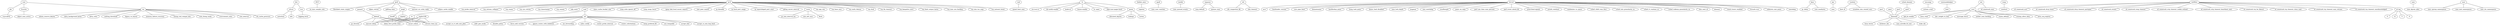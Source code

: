 graph {
	overlap=false splines=true
	abi
	root -- abi
	fscache
	root -- fscache
	vm
	root -- vm
	vsyscall32
	abi -- vsyscall32
	cdrom
	dev -- cdrom
	scsi
	dev -- scsi
	autoclose
	cdrom -- autoclose
	info
	cdrom -- info
	oa_max_sample_rate
	i915 -- oa_max_sample_rate
	default
	parport -- default
	anycast_delay
	default -- anycast_delay
	delay_first_probe_time
	default -- delay_first_probe_time
	gc_thresh2
	default -- gc_thresh2
	mcast_solicit
	default -- mcast_solicit
	retrans_time_ms
	default -- retrans_time_ms
	speed_limit_max
	raid -- speed_limit_max
	logging_level
	scsi -- logging_level
	"aio-max-nr"
	fs -- "aio-max-nr"
	"dir-notify-enable"
	fs -- "dir-notify-enable"
	"inode-nr"
	fs -- "inode-nr"
	"leases-enable"
	fs -- "leases-enable"
	nr_open
	fs -- nr_open
	"pipe-user-pages-hard"
	fs -- "pipe-user-pages-hard"
	quota
	fs -- quota
	register
	binfmt_misc -- register
	max_user_watches
	epoll -- max_user_watches
	max_queued_events
	inotify -- max_queued_events
	msg_default
	mqueue -- msg_default
	queues_max
	mqueue -- queues_max
	nfs_congestion_kb
	nfs -- nfs_congestion_kb
	nlm_timeout
	nfs -- nlm_timeout
	allocated_dquots
	quota -- allocated_dquots
	lookups
	quota -- lookups
	writes
	quota -- writes
	object_max_active
	fscache -- object_max_active
	acct
	kernel -- acct
	bootloader_version
	kernel -- bootloader_version
	core_pipe_limit
	kernel -- core_pipe_limit
	domainname
	kernel -- domainname
	hardlockup_panic
	kernel -- hardlockup_panic
	hung_task_panic
	kernel -- hung_task_panic
	kexec_load_disabled
	kernel -- kexec_load_disabled
	max_lock_depth
	kernel -- max_lock_depth
	msgmax
	kernel -- msgmax
	nmi_watchdog
	kernel -- nmi_watchdog
	overflowgid
	kernel -- overflowgid
	panic_on_oops
	kernel -- panic_on_oops
	perf_cpu_time_max_percent
	kernel -- perf_cpu_time_max_percent
	perf_event_mlock_kb
	kernel -- perf_event_mlock_kb
	"print-fatal-signals"
	kernel -- "print-fatal-signals"
	printk_ratelimit
	kernel -- printk_ratelimit
	randomize_va_space
	kernel -- randomize_va_space
	sched_child_runs_first
	kernel -- sched_child_runs_first
	sched_min_granularity_ns
	kernel -- sched_min_granularity_ns
	sched_rt_runtime_us
	kernel -- sched_rt_runtime_us
	sched_wakeup_granularity_ns
	kernel -- sched_wakeup_granularity_ns
	shm_next_id
	kernel -- shm_next_id
	shmmni
	kernel -- shmmni
	stack_tracer_enabled
	kernel -- stack_tracer_enabled
	"threads-max"
	kernel -- "threads-max"
	unknown_nmi_panic
	kernel -- unknown_nmi_panic
	watchdog
	kernel -- watchdog
	gc_delay
	keys -- gc_delay
	root_maxbytes
	keys -- root_maxbytes
	max
	pty -- max
	boot_id
	random -- boot_id
	urandom_min_reseed_secs
	random -- urandom_min_reseed_secs
	cpu0
	sched_domain -- cpu0
	domain0
	cpu0 -- domain0
	busy_factor
	domain0 -- busy_factor
	forkexec_idx
	domain0 -- forkexec_idx
	max_newidle_lb_cost
	domain0 -- max_newidle_lb_cost
	wake_idx
	domain0 -- wake_idx
	domain0
	cpu1 -- domain0
	domain0
	cpu2 -- domain0
	domain0
	cpu3 -- domain0
	actions_avail
	seccomp -- actions_avail
	bset
	usermodehelper -- bset
	core
	net -- core
	nf_conntrack_max
	net -- nf_conntrack_max
	bpf_jit_enable
	core -- bpf_jit_enable
	busy_read
	core -- busy_read
	dev_weight_tx_bias
	core -- dev_weight_tx_bias
	message_burst
	core -- message_burst
	netdev_max_backlog
	core -- netdev_max_backlog
	rmem_default
	core -- rmem_default
	tstamp_allow_data
	core -- tstamp_allow_data
	xfrm_acq_expires
	core -- xfrm_acq_expires
	cipso_cache_bucket_size
	ipv4 -- cipso_cache_bucket_size
	conf
	ipv4 -- conf
	icmp_echo_ignore_all
	ipv4 -- icmp_echo_ignore_all
	icmp_msgs_burst
	ipv4 -- icmp_msgs_burst
	igmp_link_local_mcast_reports
	ipv4 -- igmp_link_local_mcast_reports
	inet_peer_maxttl
	ipv4 -- inet_peer_maxttl
	ip_dynaddr
	ipv4 -- ip_dynaddr
	ip_local_port_range
	ipv4 -- ip_local_port_range
	ip_unprivileged_port_start
	ipv4 -- ip_unprivileged_port_start
	ipfrag_secret_interval
	ipv4 -- ipfrag_secret_interval
	route
	ipv4 -- route
	tcp_app_win
	ipv4 -- tcp_app_win
	tcp_base_mss
	ipv4 -- tcp_base_mss
	tcp_early_demux
	ipv4 -- tcp_early_demux
	tcp_fack
	ipv4 -- tcp_fack
	tcp_fin_timeout
	ipv4 -- tcp_fin_timeout
	tcp_keepalive_intvl
	ipv4 -- tcp_keepalive_intvl
	tcp_limit_output_bytes
	ipv4 -- tcp_limit_output_bytes
	tcp_max_syn_backlog
	ipv4 -- tcp_max_syn_backlog
	tcp_min_tso_segs
	ipv4 -- tcp_min_tso_segs
	tcp_notsent_lowat
	ipv4 -- tcp_notsent_lowat
	tcp_probe_interval
	ipv4 -- tcp_probe_interval
	tcp_retrans_collapse
	ipv4 -- tcp_retrans_collapse
	tcp_rmem
	ipv4 -- tcp_rmem
	tcp_syn_retries
	ipv4 -- tcp_syn_retries
	tcp_timestamps
	ipv4 -- tcp_timestamps
	tcp_wmem
	ipv4 -- tcp_wmem
	udp_mem
	ipv4 -- udp_mem
	all
	conf -- all
	lo
	conf -- lo
	accept_dad
	all -- accept_dad
	accept_ra_min_hop_limit
	all -- accept_ra_min_hop_limit
	accept_ra_rt_info_min_plen
	all -- accept_ra_rt_info_min_plen
	addr_gen_mode
	all -- addr_gen_mode
	disable_policy
	all -- disable_policy
	force_mld_version
	all -- force_mld_version
	ignore_routes_with_linkdown
	all -- ignore_routes_with_linkdown
	mc_forwarding
	all -- mc_forwarding
	ndisc_notify
	all -- ndisc_notify
	router_probe_interval
	all -- router_probe_interval
	router_solicitations
	all -- router_solicitations
	temp_prefered_lft
	all -- temp_prefered_lft
	use_tempaddr
	all -- use_tempaddr
	anycast_delay
	bond0 -- anycast_delay
	delay_first_probe_time
	bond0 -- delay_first_probe_time
	mcast_solicit
	bond0 -- mcast_solicit
	retrans_time_ms
	bond0 -- retrans_time_ms
	anycast_delay
	enp0s31f6 -- anycast_delay
	delay_first_probe_time
	enp0s31f6 -- delay_first_probe_time
	mcast_solicit
	enp0s31f6 -- mcast_solicit
	retrans_time_ms
	enp0s31f6 -- retrans_time_ms
	anycast_delay
	lo -- anycast_delay
	delay_first_probe_time
	lo -- delay_first_probe_time
	mcast_solicit
	lo -- mcast_solicit
	retrans_time_ms
	lo -- retrans_time_ms
	anycast_delay
	wlp4s0 -- anycast_delay
	delay_first_probe_time
	wlp4s0 -- delay_first_probe_time
	mcast_solicit
	wlp4s0 -- mcast_solicit
	retrans_time_ms
	wlp4s0 -- retrans_time_ms
	bond0
	neigh -- bond0
	wlp4s0
	neigh -- wlp4s0
	flush
	route -- flush
	gc_min_interval_ms
	route -- gc_min_interval_ms
	min_adv_mss
	route -- min_adv_mss
	anycast_src_echo_reply
	ipv6 -- anycast_src_echo_reply
	calipso_cache_enable
	ipv6 -- calipso_cache_enable
	flowlabel_state_ranges
	ipv6 -- flowlabel_state_ranges
	idgen_retries
	ipv6 -- idgen_retries
	ip6frag_time
	ipv6 -- ip6frag_time
	neigh
	ipv6 -- neigh
	ratelimit
	icmp -- ratelimit
	nf_conntrack_acct
	netfilter -- nf_conntrack_acct
	nf_conntrack_dccp_loose
	netfilter -- nf_conntrack_dccp_loose
	nf_conntrack_dccp_timeout_partopen
	netfilter -- nf_conntrack_dccp_timeout_partopen
	nf_conntrack_events
	netfilter -- nf_conntrack_events
	nf_conntrack_icmp_timeout
	netfilter -- nf_conntrack_icmp_timeout
	nf_conntrack_sctp_timeout_cookie_echoed
	netfilter -- nf_conntrack_sctp_timeout_cookie_echoed
	nf_conntrack_sctp_timeout_heartbeat_sent
	netfilter -- nf_conntrack_sctp_timeout_heartbeat_sent
	nf_conntrack_tcp_be_liberal
	netfilter -- nf_conntrack_tcp_be_liberal
	nf_conntrack_tcp_timeout_close_wait
	netfilter -- nf_conntrack_tcp_timeout_close_wait
	nf_conntrack_tcp_timeout_max_retrans
	netfilter -- nf_conntrack_tcp_timeout_max_retrans
	nf_conntrack_tcp_timeout_unacknowledged
	netfilter -- nf_conntrack_tcp_timeout_unacknowledged
	nf_log
	netfilter -- nf_log
	0
	nf_log -- 0
	12
	nf_log -- 12
	5
	nf_log -- 5
	9
	nf_log -- 9
	max_dgram_qlen
	unix -- max_dgram_qlen
	max_cgroup_namespaces
	user -- max_cgroup_namespaces
	max_mnt_namespaces
	user -- max_mnt_namespaces
	max_uts_namespaces
	user -- max_uts_namespaces
	admin_reserve_kbytes
	vm -- admin_reserve_kbytes
	dirty_background_bytes
	vm -- dirty_background_bytes
	dirty_ratio
	vm -- dirty_ratio
	extfrag_threshold
	vm -- extfrag_threshold
	legacy_va_layout
	vm -- legacy_va_layout
	memory_failure_recovery
	vm -- memory_failure_recovery
	mmap_rnd_compat_bits
	vm -- mmap_rnd_compat_bits
	oom_dump_tasks
	vm -- oom_dump_tasks
	overcommit_ratio
	vm -- overcommit_ratio
	stat_interval
	vm -- stat_interval
	vfs_cache_pressure
	vm -- vfs_cache_pressure
}
